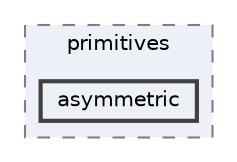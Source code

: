 digraph "C:/Users/LukeMabie/documents/Development/Password_Saver_Using_Django-master/venv/Lib/site-packages/cryptography/hazmat/primitives/asymmetric"
{
 // LATEX_PDF_SIZE
  bgcolor="transparent";
  edge [fontname=Helvetica,fontsize=10,labelfontname=Helvetica,labelfontsize=10];
  node [fontname=Helvetica,fontsize=10,shape=box,height=0.2,width=0.4];
  compound=true
  subgraph clusterdir_8e0bcb6cb48ddf0008376213b08c2c18 {
    graph [ bgcolor="#edf0f7", pencolor="grey50", label="primitives", fontname=Helvetica,fontsize=10 style="filled,dashed", URL="dir_8e0bcb6cb48ddf0008376213b08c2c18.html",tooltip=""]
  dir_9f0496a467d5aa51ab5053ce9d5d0b89 [label="asymmetric", fillcolor="#edf0f7", color="grey25", style="filled,bold", URL="dir_9f0496a467d5aa51ab5053ce9d5d0b89.html",tooltip=""];
  }
}

